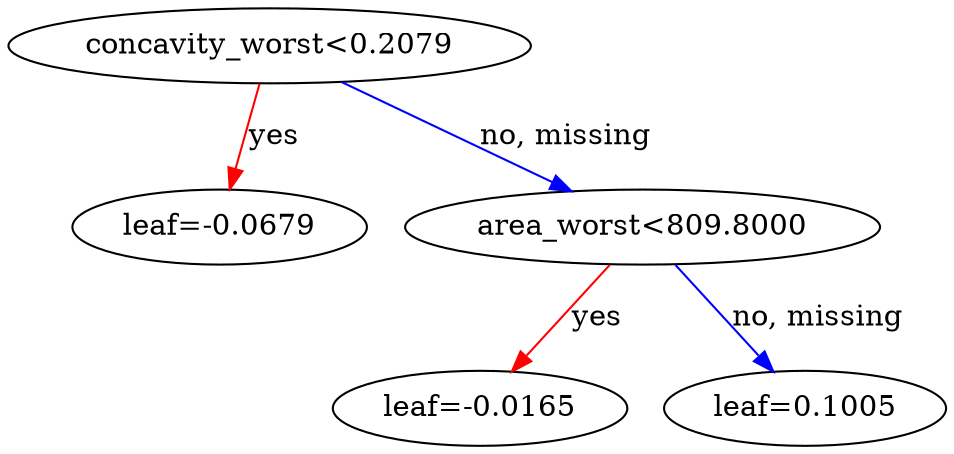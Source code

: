 digraph {
    graph [ rankdir=TB ]
    graph [ rankdir="UD" ]

    0 [ label="concavity_worst<0.2079" ]
    0 -> 1 [label="yes" color="#FF0000"]
    0 -> 2 [label="no, missing" color="#0000FF"]

    1 [ label="leaf=-0.0679" ]

    2 [ label="area_worst<809.8000" ]
    2 -> 3 [label="yes" color="#FF0000"]
    2 -> 4 [label="no, missing" color="#0000FF"]

    3 [ label="leaf=-0.0165" ]

    4 [ label="leaf=0.1005" ]
}
